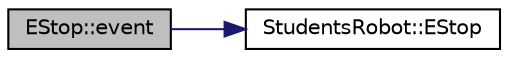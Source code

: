 digraph "EStop::event"
{
  edge [fontname="Helvetica",fontsize="10",labelfontname="Helvetica",labelfontsize="10"];
  node [fontname="Helvetica",fontsize="10",shape=record];
  rankdir="LR";
  Node4 [label="EStop::event",height=0.2,width=0.4,color="black", fillcolor="grey75", style="filled", fontcolor="black"];
  Node4 -> Node5 [color="midnightblue",fontsize="10",style="solid",fontname="Helvetica"];
  Node5 [label="StudentsRobot::EStop",height=0.2,width=0.4,color="black", fillcolor="white", style="filled",URL="$classStudentsRobot.html#a9ec969e85e7b74508cecab382bcb0d6a"];
}
